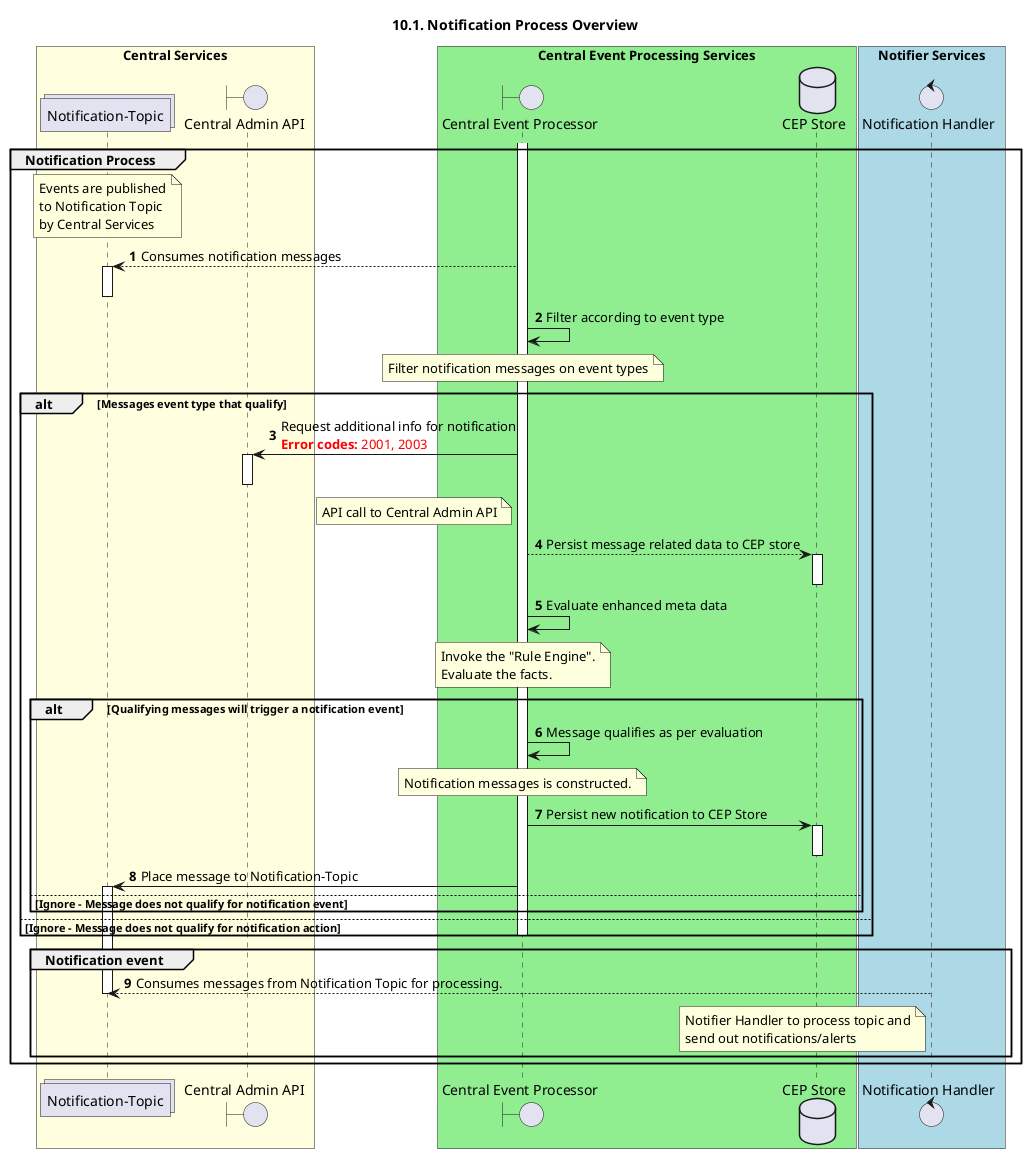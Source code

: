 @startuml
' declate title
title 10.1. Notification Process Overview
autonumber

' declare actors
boundary "Central Admin API" as CLAPI
boundary "Central Event Processor" as CEP
control "Notification Handler" as NOTIFIER
collections "Notification-Topic" as TOPIC_NOTIFY
database "CEP Store" as DB

box "Central Services" #LightYellow
participant TOPIC_NOTIFY
participant CLAPI
end box
box "Central Event Processing Services" #LightGreen
participant CEP
participant DB
end box
box "Notifier Services" #LightBlue
participant NOTIFIER
end box

' start flow
group Notification Process
    activate CEP
    note over TOPIC_NOTIFY
        Events are published
        to Notification Topic
        by Central Services
    end note
    TOPIC_NOTIFY <-- CEP: Consumes notification messages
    activate TOPIC_NOTIFY
    deactivate TOPIC_NOTIFY
    CEP -> CEP: Filter according to event type
    note over CEP
        Filter notification messages on event types
    end note

    alt Messages event type that qualify
        CEP -> CLAPI: Request additional info for notification\n<color #FF0000><b>Error codes:</b> 2001, 2003 </color>
        activate CLAPI
        note left of CEP
            API call to Central Admin API
        end note
        deactivate CLAPI
        CEP --> DB: Persist message related data to CEP store
        activate DB
        deactivate DB
        CEP -> CEP: Evaluate enhanced meta data
        note over of CEP
            Invoke the "Rule Engine".
            Evaluate the facts.
        end note

        alt Qualifying messages will trigger a notification event
            CEP -> CEP: Message qualifies as per evaluation
            note over of CEP
                Notification messages is constructed.
            end note
            CEP -> DB: Persist new notification to CEP Store
            activate DB
            deactivate DB
            TOPIC_NOTIFY <- CEP: Place message to Notification-Topic
            activate TOPIC_NOTIFY
        else Ignore - Message does not qualify for notification event
        end
    else Ignore - Message does not qualify for notification action
    deactivate CEP
    end

    group Notification event
    TOPIC_NOTIFY <-- NOTIFIER: Consumes messages from Notification Topic for processing.
    note left of NOTIFIER
        Notifier Handler to process topic and
        send out notifications/alerts
    end note
            deactivate TOPIC_NOTIFY
    end
end
@enduml
